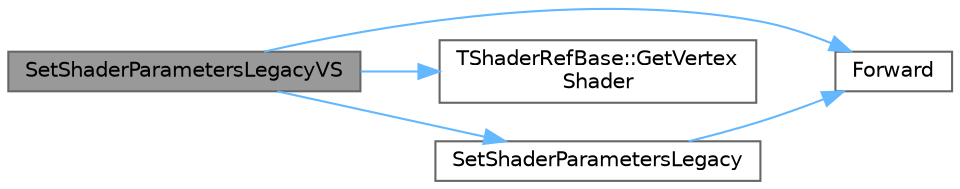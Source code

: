 digraph "SetShaderParametersLegacyVS"
{
 // INTERACTIVE_SVG=YES
 // LATEX_PDF_SIZE
  bgcolor="transparent";
  edge [fontname=Helvetica,fontsize=10,labelfontname=Helvetica,labelfontsize=10];
  node [fontname=Helvetica,fontsize=10,shape=box,height=0.2,width=0.4];
  rankdir="LR";
  Node1 [id="Node000001",label="SetShaderParametersLegacyVS",height=0.2,width=0.4,color="gray40", fillcolor="grey60", style="filled", fontcolor="black",tooltip="Utility to set all legacy parameters for a Vertex shader. Requires the shader type to implement SetPa..."];
  Node1 -> Node2 [id="edge1_Node000001_Node000002",color="steelblue1",style="solid",tooltip=" "];
  Node2 [id="Node000002",label="Forward",height=0.2,width=0.4,color="grey40", fillcolor="white", style="filled",URL="$d4/d24/UnrealTemplate_8h.html#a68f280c1d561a8899a1e9e3ea8405d00",tooltip="Forward will cast a reference to an rvalue reference."];
  Node1 -> Node3 [id="edge2_Node000001_Node000003",color="steelblue1",style="solid",tooltip=" "];
  Node3 [id="Node000003",label="TShaderRefBase::GetVertex\lShader",height=0.2,width=0.4,color="grey40", fillcolor="white", style="filled",URL="$dc/d92/classTShaderRefBase.html#a4d332b9076ce262ddc7c49fb83022043",tooltip=" "];
  Node1 -> Node4 [id="edge3_Node000001_Node000004",color="steelblue1",style="solid",tooltip=" "];
  Node4 [id="Node000004",label="SetShaderParametersLegacy",height=0.2,width=0.4,color="grey40", fillcolor="white", style="filled",URL="$d9/dfb/ShaderParameterUtils_8h.html#ad2a0e08f58da39297e548439054882d3",tooltip="Utility to set all legacy parameters for a shader. Requires the shader type to implement SetParameter..."];
  Node4 -> Node2 [id="edge4_Node000004_Node000002",color="steelblue1",style="solid",tooltip=" "];
}
